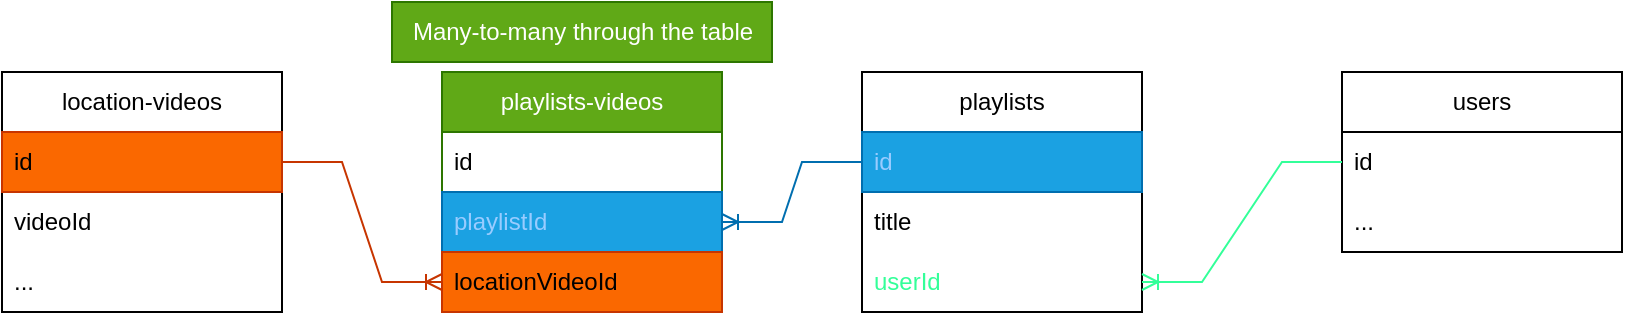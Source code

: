 <mxfile version="20.8.11" type="github"><diagram name="Страница 1" id="mCsAO7BS7LkhZismQei6"><mxGraphModel dx="977" dy="630" grid="1" gridSize="10" guides="1" tooltips="1" connect="1" arrows="1" fold="1" page="1" pageScale="1" pageWidth="1169" pageHeight="827" math="0" shadow="0"><root><mxCell id="0"/><mxCell id="1" parent="0"/><mxCell id="scpylGRik3UyxsqT6Wer-3" value="playlists" style="swimlane;fontStyle=0;childLayout=stackLayout;horizontal=1;startSize=30;horizontalStack=0;resizeParent=1;resizeParentMax=0;resizeLast=0;collapsible=1;marginBottom=0;whiteSpace=wrap;html=1;" parent="1" vertex="1"><mxGeometry x="460" y="250" width="140" height="120" as="geometry"/></mxCell><mxCell id="scpylGRik3UyxsqT6Wer-4" value="&lt;font color=&quot;#99ccff&quot;&gt;id&lt;/font&gt;" style="text;strokeColor=#006EAF;fillColor=#1ba1e2;align=left;verticalAlign=middle;spacingLeft=4;spacingRight=4;overflow=hidden;points=[[0,0.5],[1,0.5]];portConstraint=eastwest;rotatable=0;whiteSpace=wrap;html=1;fontColor=#ffffff;" parent="scpylGRik3UyxsqT6Wer-3" vertex="1"><mxGeometry y="30" width="140" height="30" as="geometry"/></mxCell><mxCell id="scpylGRik3UyxsqT6Wer-5" value="title" style="text;strokeColor=none;fillColor=none;align=left;verticalAlign=middle;spacingLeft=4;spacingRight=4;overflow=hidden;points=[[0,0.5],[1,0.5]];portConstraint=eastwest;rotatable=0;whiteSpace=wrap;html=1;" parent="scpylGRik3UyxsqT6Wer-3" vertex="1"><mxGeometry y="60" width="140" height="30" as="geometry"/></mxCell><mxCell id="scpylGRik3UyxsqT6Wer-6" value="&lt;font color=&quot;#33ff99&quot;&gt;userId&lt;/font&gt;" style="text;strokeColor=none;fillColor=none;align=left;verticalAlign=middle;spacingLeft=4;spacingRight=4;overflow=hidden;points=[[0,0.5],[1,0.5]];portConstraint=eastwest;rotatable=0;whiteSpace=wrap;html=1;" parent="scpylGRik3UyxsqT6Wer-3" vertex="1"><mxGeometry y="90" width="140" height="30" as="geometry"/></mxCell><mxCell id="scpylGRik3UyxsqT6Wer-13" value="users" style="swimlane;fontStyle=0;childLayout=stackLayout;horizontal=1;startSize=30;horizontalStack=0;resizeParent=1;resizeParentMax=0;resizeLast=0;collapsible=1;marginBottom=0;whiteSpace=wrap;html=1;" parent="1" vertex="1"><mxGeometry x="700" y="250" width="140" height="90" as="geometry"/></mxCell><mxCell id="scpylGRik3UyxsqT6Wer-14" value="id" style="text;strokeColor=none;fillColor=none;align=left;verticalAlign=middle;spacingLeft=4;spacingRight=4;overflow=hidden;points=[[0,0.5],[1,0.5]];portConstraint=eastwest;rotatable=0;whiteSpace=wrap;html=1;" parent="scpylGRik3UyxsqT6Wer-13" vertex="1"><mxGeometry y="30" width="140" height="30" as="geometry"/></mxCell><mxCell id="scpylGRik3UyxsqT6Wer-15" value="..." style="text;strokeColor=none;fillColor=none;align=left;verticalAlign=middle;spacingLeft=4;spacingRight=4;overflow=hidden;points=[[0,0.5],[1,0.5]];portConstraint=eastwest;rotatable=0;whiteSpace=wrap;html=1;" parent="scpylGRik3UyxsqT6Wer-13" vertex="1"><mxGeometry y="60" width="140" height="30" as="geometry"/></mxCell><mxCell id="scpylGRik3UyxsqT6Wer-18" value="location-videos" style="swimlane;fontStyle=0;childLayout=stackLayout;horizontal=1;startSize=30;horizontalStack=0;resizeParent=1;resizeParentMax=0;resizeLast=0;collapsible=1;marginBottom=0;whiteSpace=wrap;html=1;" parent="1" vertex="1"><mxGeometry x="30" y="250" width="140" height="120" as="geometry"/></mxCell><mxCell id="scpylGRik3UyxsqT6Wer-19" value="id" style="text;strokeColor=#C73500;fillColor=#fa6800;align=left;verticalAlign=middle;spacingLeft=4;spacingRight=4;overflow=hidden;points=[[0,0.5],[1,0.5]];portConstraint=eastwest;rotatable=0;whiteSpace=wrap;html=1;fontColor=#000000;" parent="scpylGRik3UyxsqT6Wer-18" vertex="1"><mxGeometry y="30" width="140" height="30" as="geometry"/></mxCell><mxCell id="scpylGRik3UyxsqT6Wer-20" value="videoId" style="text;strokeColor=none;fillColor=none;align=left;verticalAlign=middle;spacingLeft=4;spacingRight=4;overflow=hidden;points=[[0,0.5],[1,0.5]];portConstraint=eastwest;rotatable=0;whiteSpace=wrap;html=1;" parent="scpylGRik3UyxsqT6Wer-18" vertex="1"><mxGeometry y="60" width="140" height="30" as="geometry"/></mxCell><mxCell id="NwZ1zvL29NVloXD787wJ-32" value="..." style="text;strokeColor=none;fillColor=none;align=left;verticalAlign=middle;spacingLeft=4;spacingRight=4;overflow=hidden;points=[[0,0.5],[1,0.5]];portConstraint=eastwest;rotatable=0;whiteSpace=wrap;html=1;" vertex="1" parent="scpylGRik3UyxsqT6Wer-18"><mxGeometry y="90" width="140" height="30" as="geometry"/></mxCell><mxCell id="NwZ1zvL29NVloXD787wJ-1" value="playlists-videos" style="swimlane;fontStyle=0;childLayout=stackLayout;horizontal=1;startSize=30;horizontalStack=0;resizeParent=1;resizeParentMax=0;resizeLast=0;collapsible=1;marginBottom=0;whiteSpace=wrap;html=1;fillColor=#60a917;fontColor=#ffffff;strokeColor=#2D7600;" vertex="1" parent="1"><mxGeometry x="250" y="250" width="140" height="120" as="geometry"/></mxCell><mxCell id="NwZ1zvL29NVloXD787wJ-31" value="id" style="text;strokeColor=none;fillColor=none;align=left;verticalAlign=middle;spacingLeft=4;spacingRight=4;overflow=hidden;points=[[0,0.5],[1,0.5]];portConstraint=eastwest;rotatable=0;whiteSpace=wrap;html=1;" vertex="1" parent="NwZ1zvL29NVloXD787wJ-1"><mxGeometry y="30" width="140" height="30" as="geometry"/></mxCell><mxCell id="NwZ1zvL29NVloXD787wJ-2" value="&lt;font color=&quot;#99ccff&quot;&gt;playlistId&lt;/font&gt;" style="text;strokeColor=#006EAF;fillColor=#1ba1e2;align=left;verticalAlign=middle;spacingLeft=4;spacingRight=4;overflow=hidden;points=[[0,0.5],[1,0.5]];portConstraint=eastwest;rotatable=0;whiteSpace=wrap;html=1;fontColor=#ffffff;" vertex="1" parent="NwZ1zvL29NVloXD787wJ-1"><mxGeometry y="60" width="140" height="30" as="geometry"/></mxCell><mxCell id="NwZ1zvL29NVloXD787wJ-3" value="locationVideoId" style="text;strokeColor=#C73500;fillColor=#fa6800;align=left;verticalAlign=middle;spacingLeft=4;spacingRight=4;overflow=hidden;points=[[0,0.5],[1,0.5]];portConstraint=eastwest;rotatable=0;whiteSpace=wrap;html=1;fontColor=#000000;" vertex="1" parent="NwZ1zvL29NVloXD787wJ-1"><mxGeometry y="90" width="140" height="30" as="geometry"/></mxCell><mxCell id="NwZ1zvL29NVloXD787wJ-33" value="" style="edgeStyle=entityRelationEdgeStyle;fontSize=12;html=1;endArrow=ERoneToMany;rounded=0;exitX=0;exitY=0.5;exitDx=0;exitDy=0;entryX=1;entryY=0.5;entryDx=0;entryDy=0;fillColor=#1ba1e2;strokeColor=#006EAF;" edge="1" parent="1" source="scpylGRik3UyxsqT6Wer-4" target="NwZ1zvL29NVloXD787wJ-2"><mxGeometry width="100" height="100" relative="1" as="geometry"><mxPoint x="280" y="550" as="sourcePoint"/><mxPoint x="380" y="450" as="targetPoint"/></mxGeometry></mxCell><mxCell id="NwZ1zvL29NVloXD787wJ-34" value="" style="edgeStyle=entityRelationEdgeStyle;fontSize=12;html=1;endArrow=ERoneToMany;rounded=0;exitX=1;exitY=0.5;exitDx=0;exitDy=0;entryX=0;entryY=0.5;entryDx=0;entryDy=0;fillColor=#fa6800;strokeColor=#C73500;" edge="1" parent="1" source="scpylGRik3UyxsqT6Wer-19" target="NwZ1zvL29NVloXD787wJ-3"><mxGeometry width="100" height="100" relative="1" as="geometry"><mxPoint x="294" y="470" as="sourcePoint"/><mxPoint x="240" y="430" as="targetPoint"/></mxGeometry></mxCell><mxCell id="NwZ1zvL29NVloXD787wJ-35" value="" style="edgeStyle=entityRelationEdgeStyle;fontSize=12;html=1;endArrow=ERoneToMany;rounded=0;exitX=0;exitY=0.5;exitDx=0;exitDy=0;entryX=1;entryY=0.5;entryDx=0;entryDy=0;fillColor=#60a917;strokeColor=#33FF99;" edge="1" parent="1" source="scpylGRik3UyxsqT6Wer-14" target="scpylGRik3UyxsqT6Wer-6"><mxGeometry width="100" height="100" relative="1" as="geometry"><mxPoint x="590" y="399" as="sourcePoint"/><mxPoint x="546" y="429" as="targetPoint"/></mxGeometry></mxCell><mxCell id="NwZ1zvL29NVloXD787wJ-36" value="Many-to-many through the table&lt;br&gt;" style="text;html=1;align=center;verticalAlign=middle;resizable=0;points=[];autosize=1;strokeColor=#2D7600;fillColor=#60a917;fontColor=#ffffff;" vertex="1" parent="1"><mxGeometry x="225" y="215" width="190" height="30" as="geometry"/></mxCell></root></mxGraphModel></diagram></mxfile>